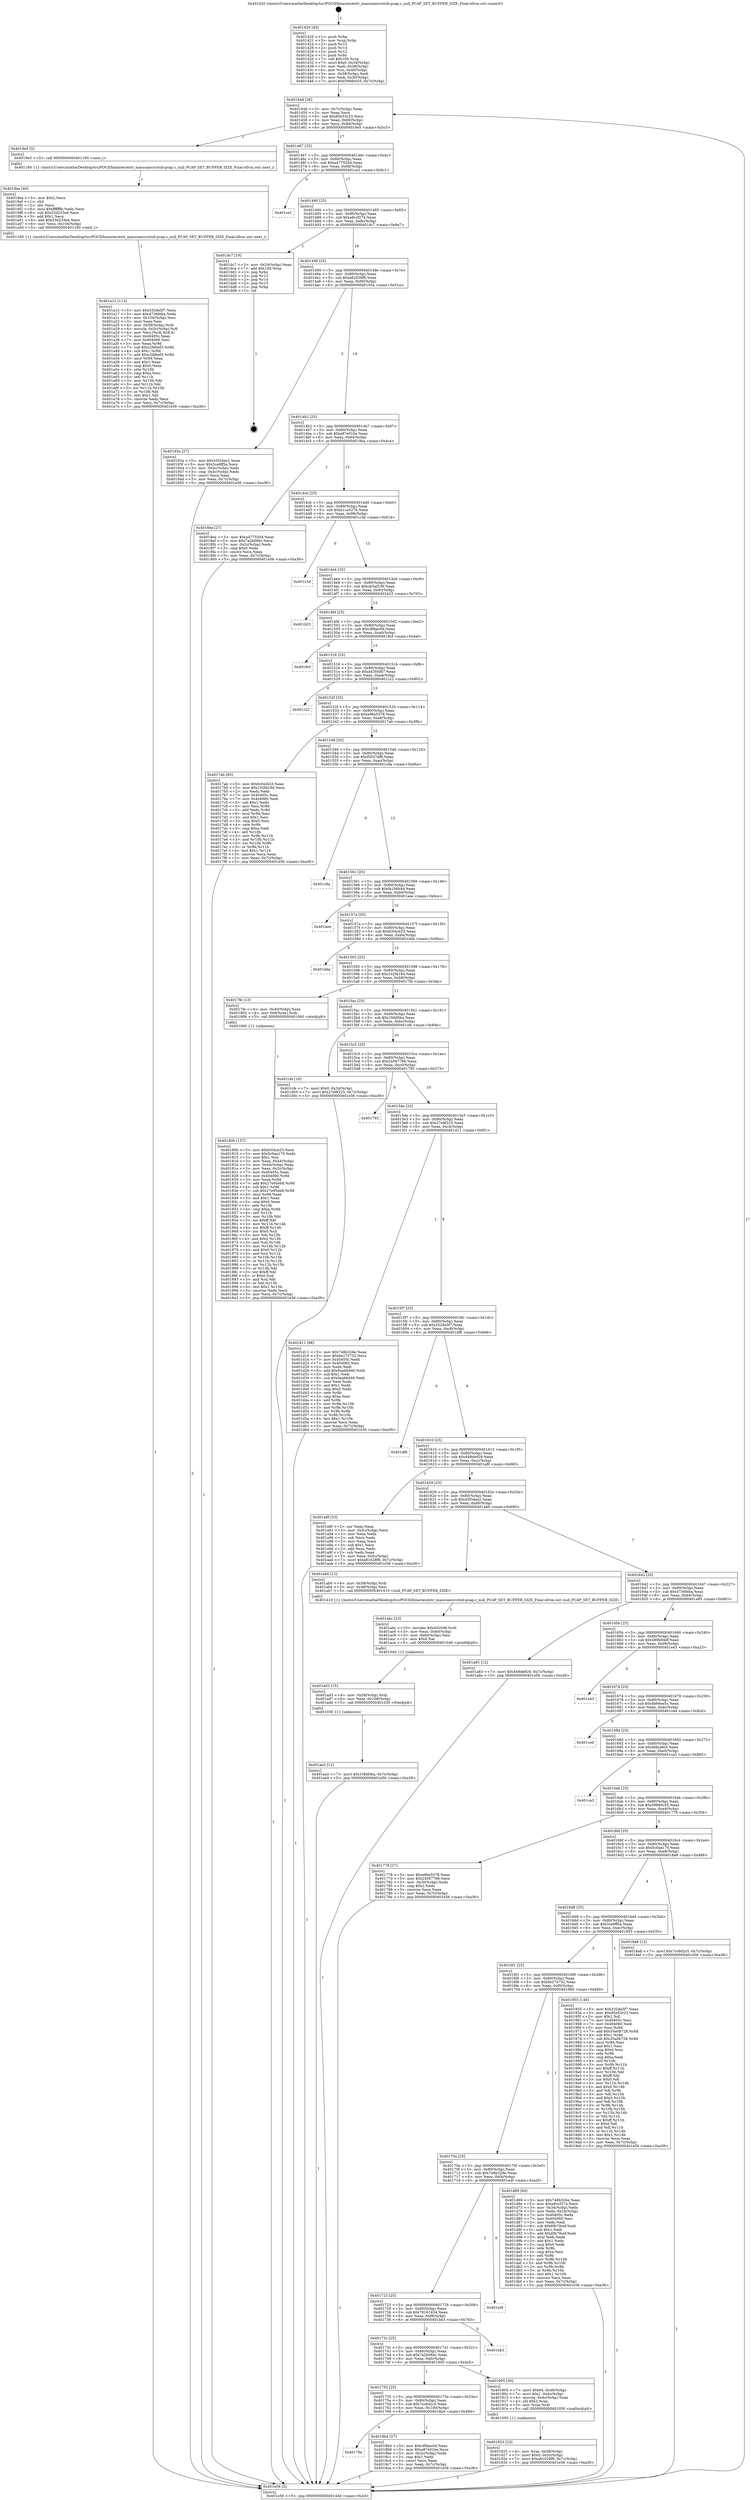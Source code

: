 digraph "0x401420" {
  label = "0x401420 (/mnt/c/Users/mathe/Desktop/tcc/POCII/binaries/extr_masscansrcstub-pcap.c_null_PCAP_SET_BUFFER_SIZE_Final-ollvm.out::main(0))"
  labelloc = "t"
  node[shape=record]

  Entry [label="",width=0.3,height=0.3,shape=circle,fillcolor=black,style=filled]
  "0x40144d" [label="{
     0x40144d [26]\l
     | [instrs]\l
     &nbsp;&nbsp;0x40144d \<+3\>: mov -0x7c(%rbp),%eax\l
     &nbsp;&nbsp;0x401450 \<+2\>: mov %eax,%ecx\l
     &nbsp;&nbsp;0x401452 \<+6\>: sub $0x85e53c23,%ecx\l
     &nbsp;&nbsp;0x401458 \<+3\>: mov %eax,-0x80(%rbp)\l
     &nbsp;&nbsp;0x40145b \<+6\>: mov %ecx,-0x84(%rbp)\l
     &nbsp;&nbsp;0x401461 \<+6\>: je 00000000004019e5 \<main+0x5c5\>\l
  }"]
  "0x4019e5" [label="{
     0x4019e5 [5]\l
     | [instrs]\l
     &nbsp;&nbsp;0x4019e5 \<+5\>: call 0000000000401160 \<next_i\>\l
     | [calls]\l
     &nbsp;&nbsp;0x401160 \{1\} (/mnt/c/Users/mathe/Desktop/tcc/POCII/binaries/extr_masscansrcstub-pcap.c_null_PCAP_SET_BUFFER_SIZE_Final-ollvm.out::next_i)\l
  }"]
  "0x401467" [label="{
     0x401467 [25]\l
     | [instrs]\l
     &nbsp;&nbsp;0x401467 \<+5\>: jmp 000000000040146c \<main+0x4c\>\l
     &nbsp;&nbsp;0x40146c \<+3\>: mov -0x80(%rbp),%eax\l
     &nbsp;&nbsp;0x40146f \<+5\>: sub $0xa47755d4,%eax\l
     &nbsp;&nbsp;0x401474 \<+6\>: mov %eax,-0x88(%rbp)\l
     &nbsp;&nbsp;0x40147a \<+6\>: je 0000000000401ce1 \<main+0x8c1\>\l
  }"]
  Exit [label="",width=0.3,height=0.3,shape=circle,fillcolor=black,style=filled,peripheries=2]
  "0x401ce1" [label="{
     0x401ce1\l
  }", style=dashed]
  "0x401480" [label="{
     0x401480 [25]\l
     | [instrs]\l
     &nbsp;&nbsp;0x401480 \<+5\>: jmp 0000000000401485 \<main+0x65\>\l
     &nbsp;&nbsp;0x401485 \<+3\>: mov -0x80(%rbp),%eax\l
     &nbsp;&nbsp;0x401488 \<+5\>: sub $0xa6ccf274,%eax\l
     &nbsp;&nbsp;0x40148d \<+6\>: mov %eax,-0x8c(%rbp)\l
     &nbsp;&nbsp;0x401493 \<+6\>: je 0000000000401dc7 \<main+0x9a7\>\l
  }"]
  "0x401ae2" [label="{
     0x401ae2 [12]\l
     | [instrs]\l
     &nbsp;&nbsp;0x401ae2 \<+7\>: movl $0x1f4fd0ba,-0x7c(%rbp)\l
     &nbsp;&nbsp;0x401ae9 \<+5\>: jmp 0000000000401e56 \<main+0xa36\>\l
  }"]
  "0x401dc7" [label="{
     0x401dc7 [19]\l
     | [instrs]\l
     &nbsp;&nbsp;0x401dc7 \<+3\>: mov -0x24(%rbp),%eax\l
     &nbsp;&nbsp;0x401dca \<+7\>: add $0x100,%rsp\l
     &nbsp;&nbsp;0x401dd1 \<+1\>: pop %rbx\l
     &nbsp;&nbsp;0x401dd2 \<+2\>: pop %r12\l
     &nbsp;&nbsp;0x401dd4 \<+2\>: pop %r14\l
     &nbsp;&nbsp;0x401dd6 \<+2\>: pop %r15\l
     &nbsp;&nbsp;0x401dd8 \<+1\>: pop %rbp\l
     &nbsp;&nbsp;0x401dd9 \<+1\>: ret\l
  }"]
  "0x401499" [label="{
     0x401499 [25]\l
     | [instrs]\l
     &nbsp;&nbsp;0x401499 \<+5\>: jmp 000000000040149e \<main+0x7e\>\l
     &nbsp;&nbsp;0x40149e \<+3\>: mov -0x80(%rbp),%eax\l
     &nbsp;&nbsp;0x4014a1 \<+5\>: sub $0xa81628f8,%eax\l
     &nbsp;&nbsp;0x4014a6 \<+6\>: mov %eax,-0x90(%rbp)\l
     &nbsp;&nbsp;0x4014ac \<+6\>: je 000000000040193a \<main+0x51a\>\l
  }"]
  "0x401ad3" [label="{
     0x401ad3 [15]\l
     | [instrs]\l
     &nbsp;&nbsp;0x401ad3 \<+4\>: mov -0x58(%rbp),%rdi\l
     &nbsp;&nbsp;0x401ad7 \<+6\>: mov %eax,-0x108(%rbp)\l
     &nbsp;&nbsp;0x401add \<+5\>: call 0000000000401030 \<free@plt\>\l
     | [calls]\l
     &nbsp;&nbsp;0x401030 \{1\} (unknown)\l
  }"]
  "0x40193a" [label="{
     0x40193a [27]\l
     | [instrs]\l
     &nbsp;&nbsp;0x40193a \<+5\>: mov $0x45f34ee2,%eax\l
     &nbsp;&nbsp;0x40193f \<+5\>: mov $0x5ca9ff5a,%ecx\l
     &nbsp;&nbsp;0x401944 \<+3\>: mov -0x5c(%rbp),%edx\l
     &nbsp;&nbsp;0x401947 \<+3\>: cmp -0x4c(%rbp),%edx\l
     &nbsp;&nbsp;0x40194a \<+3\>: cmovl %ecx,%eax\l
     &nbsp;&nbsp;0x40194d \<+3\>: mov %eax,-0x7c(%rbp)\l
     &nbsp;&nbsp;0x401950 \<+5\>: jmp 0000000000401e56 \<main+0xa36\>\l
  }"]
  "0x4014b2" [label="{
     0x4014b2 [25]\l
     | [instrs]\l
     &nbsp;&nbsp;0x4014b2 \<+5\>: jmp 00000000004014b7 \<main+0x97\>\l
     &nbsp;&nbsp;0x4014b7 \<+3\>: mov -0x80(%rbp),%eax\l
     &nbsp;&nbsp;0x4014ba \<+5\>: sub $0xa87e01be,%eax\l
     &nbsp;&nbsp;0x4014bf \<+6\>: mov %eax,-0x94(%rbp)\l
     &nbsp;&nbsp;0x4014c5 \<+6\>: je 00000000004018ea \<main+0x4ca\>\l
  }"]
  "0x401abc" [label="{
     0x401abc [23]\l
     | [instrs]\l
     &nbsp;&nbsp;0x401abc \<+10\>: movabs $0x4020d6,%rdi\l
     &nbsp;&nbsp;0x401ac6 \<+3\>: mov %eax,-0x60(%rbp)\l
     &nbsp;&nbsp;0x401ac9 \<+3\>: mov -0x60(%rbp),%esi\l
     &nbsp;&nbsp;0x401acc \<+2\>: mov $0x0,%al\l
     &nbsp;&nbsp;0x401ace \<+5\>: call 0000000000401040 \<printf@plt\>\l
     | [calls]\l
     &nbsp;&nbsp;0x401040 \{1\} (unknown)\l
  }"]
  "0x4018ea" [label="{
     0x4018ea [27]\l
     | [instrs]\l
     &nbsp;&nbsp;0x4018ea \<+5\>: mov $0xa47755d4,%eax\l
     &nbsp;&nbsp;0x4018ef \<+5\>: mov $0x7a2b094c,%ecx\l
     &nbsp;&nbsp;0x4018f4 \<+3\>: mov -0x2c(%rbp),%edx\l
     &nbsp;&nbsp;0x4018f7 \<+3\>: cmp $0x0,%edx\l
     &nbsp;&nbsp;0x4018fa \<+3\>: cmove %ecx,%eax\l
     &nbsp;&nbsp;0x4018fd \<+3\>: mov %eax,-0x7c(%rbp)\l
     &nbsp;&nbsp;0x401900 \<+5\>: jmp 0000000000401e56 \<main+0xa36\>\l
  }"]
  "0x4014cb" [label="{
     0x4014cb [25]\l
     | [instrs]\l
     &nbsp;&nbsp;0x4014cb \<+5\>: jmp 00000000004014d0 \<main+0xb0\>\l
     &nbsp;&nbsp;0x4014d0 \<+3\>: mov -0x80(%rbp),%eax\l
     &nbsp;&nbsp;0x4014d3 \<+5\>: sub $0xb1ca527b,%eax\l
     &nbsp;&nbsp;0x4014d8 \<+6\>: mov %eax,-0x98(%rbp)\l
     &nbsp;&nbsp;0x4014de \<+6\>: je 0000000000401c3d \<main+0x81d\>\l
  }"]
  "0x401a12" [label="{
     0x401a12 [113]\l
     | [instrs]\l
     &nbsp;&nbsp;0x401a12 \<+5\>: mov $0x332de5f7,%ecx\l
     &nbsp;&nbsp;0x401a17 \<+5\>: mov $0x4736feba,%edx\l
     &nbsp;&nbsp;0x401a1c \<+6\>: mov -0x104(%rbp),%esi\l
     &nbsp;&nbsp;0x401a22 \<+3\>: imul %eax,%esi\l
     &nbsp;&nbsp;0x401a25 \<+4\>: mov -0x58(%rbp),%rdi\l
     &nbsp;&nbsp;0x401a29 \<+4\>: movslq -0x5c(%rbp),%r8\l
     &nbsp;&nbsp;0x401a2d \<+4\>: mov %esi,(%rdi,%r8,4)\l
     &nbsp;&nbsp;0x401a31 \<+7\>: mov 0x40405c,%eax\l
     &nbsp;&nbsp;0x401a38 \<+7\>: mov 0x404060,%esi\l
     &nbsp;&nbsp;0x401a3f \<+3\>: mov %eax,%r9d\l
     &nbsp;&nbsp;0x401a42 \<+7\>: sub $0xc2fdbef3,%r9d\l
     &nbsp;&nbsp;0x401a49 \<+4\>: sub $0x1,%r9d\l
     &nbsp;&nbsp;0x401a4d \<+7\>: add $0xc2fdbef3,%r9d\l
     &nbsp;&nbsp;0x401a54 \<+4\>: imul %r9d,%eax\l
     &nbsp;&nbsp;0x401a58 \<+3\>: and $0x1,%eax\l
     &nbsp;&nbsp;0x401a5b \<+3\>: cmp $0x0,%eax\l
     &nbsp;&nbsp;0x401a5e \<+4\>: sete %r10b\l
     &nbsp;&nbsp;0x401a62 \<+3\>: cmp $0xa,%esi\l
     &nbsp;&nbsp;0x401a65 \<+4\>: setl %r11b\l
     &nbsp;&nbsp;0x401a69 \<+3\>: mov %r10b,%bl\l
     &nbsp;&nbsp;0x401a6c \<+3\>: and %r11b,%bl\l
     &nbsp;&nbsp;0x401a6f \<+3\>: xor %r11b,%r10b\l
     &nbsp;&nbsp;0x401a72 \<+3\>: or %r10b,%bl\l
     &nbsp;&nbsp;0x401a75 \<+3\>: test $0x1,%bl\l
     &nbsp;&nbsp;0x401a78 \<+3\>: cmovne %edx,%ecx\l
     &nbsp;&nbsp;0x401a7b \<+3\>: mov %ecx,-0x7c(%rbp)\l
     &nbsp;&nbsp;0x401a7e \<+5\>: jmp 0000000000401e56 \<main+0xa36\>\l
  }"]
  "0x401c3d" [label="{
     0x401c3d\l
  }", style=dashed]
  "0x4014e4" [label="{
     0x4014e4 [25]\l
     | [instrs]\l
     &nbsp;&nbsp;0x4014e4 \<+5\>: jmp 00000000004014e9 \<main+0xc9\>\l
     &nbsp;&nbsp;0x4014e9 \<+3\>: mov -0x80(%rbp),%eax\l
     &nbsp;&nbsp;0x4014ec \<+5\>: sub $0xcb3af236,%eax\l
     &nbsp;&nbsp;0x4014f1 \<+6\>: mov %eax,-0x9c(%rbp)\l
     &nbsp;&nbsp;0x4014f7 \<+6\>: je 0000000000401b23 \<main+0x703\>\l
  }"]
  "0x4019ea" [label="{
     0x4019ea [40]\l
     | [instrs]\l
     &nbsp;&nbsp;0x4019ea \<+5\>: mov $0x2,%ecx\l
     &nbsp;&nbsp;0x4019ef \<+1\>: cltd\l
     &nbsp;&nbsp;0x4019f0 \<+2\>: idiv %ecx\l
     &nbsp;&nbsp;0x4019f2 \<+6\>: imul $0xfffffffe,%edx,%ecx\l
     &nbsp;&nbsp;0x4019f8 \<+6\>: sub $0x33d233e4,%ecx\l
     &nbsp;&nbsp;0x4019fe \<+3\>: add $0x1,%ecx\l
     &nbsp;&nbsp;0x401a01 \<+6\>: add $0x33d233e4,%ecx\l
     &nbsp;&nbsp;0x401a07 \<+6\>: mov %ecx,-0x104(%rbp)\l
     &nbsp;&nbsp;0x401a0d \<+5\>: call 0000000000401160 \<next_i\>\l
     | [calls]\l
     &nbsp;&nbsp;0x401160 \{1\} (/mnt/c/Users/mathe/Desktop/tcc/POCII/binaries/extr_masscansrcstub-pcap.c_null_PCAP_SET_BUFFER_SIZE_Final-ollvm.out::next_i)\l
  }"]
  "0x401b23" [label="{
     0x401b23\l
  }", style=dashed]
  "0x4014fd" [label="{
     0x4014fd [25]\l
     | [instrs]\l
     &nbsp;&nbsp;0x4014fd \<+5\>: jmp 0000000000401502 \<main+0xe2\>\l
     &nbsp;&nbsp;0x401502 \<+3\>: mov -0x80(%rbp),%eax\l
     &nbsp;&nbsp;0x401505 \<+5\>: sub $0xcf0bac0d,%eax\l
     &nbsp;&nbsp;0x40150a \<+6\>: mov %eax,-0xa0(%rbp)\l
     &nbsp;&nbsp;0x401510 \<+6\>: je 00000000004018cf \<main+0x4af\>\l
  }"]
  "0x401923" [label="{
     0x401923 [23]\l
     | [instrs]\l
     &nbsp;&nbsp;0x401923 \<+4\>: mov %rax,-0x58(%rbp)\l
     &nbsp;&nbsp;0x401927 \<+7\>: movl $0x0,-0x5c(%rbp)\l
     &nbsp;&nbsp;0x40192e \<+7\>: movl $0xa81628f8,-0x7c(%rbp)\l
     &nbsp;&nbsp;0x401935 \<+5\>: jmp 0000000000401e56 \<main+0xa36\>\l
  }"]
  "0x4018cf" [label="{
     0x4018cf\l
  }", style=dashed]
  "0x401516" [label="{
     0x401516 [25]\l
     | [instrs]\l
     &nbsp;&nbsp;0x401516 \<+5\>: jmp 000000000040151b \<main+0xfb\>\l
     &nbsp;&nbsp;0x40151b \<+3\>: mov -0x80(%rbp),%eax\l
     &nbsp;&nbsp;0x40151e \<+5\>: sub $0xd43f40b7,%eax\l
     &nbsp;&nbsp;0x401523 \<+6\>: mov %eax,-0xa4(%rbp)\l
     &nbsp;&nbsp;0x401529 \<+6\>: je 0000000000401c22 \<main+0x802\>\l
  }"]
  "0x40176e" [label="{
     0x40176e\l
  }", style=dashed]
  "0x401c22" [label="{
     0x401c22\l
  }", style=dashed]
  "0x40152f" [label="{
     0x40152f [25]\l
     | [instrs]\l
     &nbsp;&nbsp;0x40152f \<+5\>: jmp 0000000000401534 \<main+0x114\>\l
     &nbsp;&nbsp;0x401534 \<+3\>: mov -0x80(%rbp),%eax\l
     &nbsp;&nbsp;0x401537 \<+5\>: sub $0xe96e5578,%eax\l
     &nbsp;&nbsp;0x40153c \<+6\>: mov %eax,-0xa8(%rbp)\l
     &nbsp;&nbsp;0x401542 \<+6\>: je 00000000004017ab \<main+0x38b\>\l
  }"]
  "0x4018b4" [label="{
     0x4018b4 [27]\l
     | [instrs]\l
     &nbsp;&nbsp;0x4018b4 \<+5\>: mov $0xcf0bac0d,%eax\l
     &nbsp;&nbsp;0x4018b9 \<+5\>: mov $0xa87e01be,%ecx\l
     &nbsp;&nbsp;0x4018be \<+3\>: mov -0x2c(%rbp),%edx\l
     &nbsp;&nbsp;0x4018c1 \<+3\>: cmp $0x1,%edx\l
     &nbsp;&nbsp;0x4018c4 \<+3\>: cmovl %ecx,%eax\l
     &nbsp;&nbsp;0x4018c7 \<+3\>: mov %eax,-0x7c(%rbp)\l
     &nbsp;&nbsp;0x4018ca \<+5\>: jmp 0000000000401e56 \<main+0xa36\>\l
  }"]
  "0x4017ab" [label="{
     0x4017ab [83]\l
     | [instrs]\l
     &nbsp;&nbsp;0x4017ab \<+5\>: mov $0xfc04cb23,%eax\l
     &nbsp;&nbsp;0x4017b0 \<+5\>: mov $0x102fd184,%ecx\l
     &nbsp;&nbsp;0x4017b5 \<+2\>: xor %edx,%edx\l
     &nbsp;&nbsp;0x4017b7 \<+7\>: mov 0x40405c,%esi\l
     &nbsp;&nbsp;0x4017be \<+7\>: mov 0x404060,%edi\l
     &nbsp;&nbsp;0x4017c5 \<+3\>: sub $0x1,%edx\l
     &nbsp;&nbsp;0x4017c8 \<+3\>: mov %esi,%r8d\l
     &nbsp;&nbsp;0x4017cb \<+3\>: add %edx,%r8d\l
     &nbsp;&nbsp;0x4017ce \<+4\>: imul %r8d,%esi\l
     &nbsp;&nbsp;0x4017d2 \<+3\>: and $0x1,%esi\l
     &nbsp;&nbsp;0x4017d5 \<+3\>: cmp $0x0,%esi\l
     &nbsp;&nbsp;0x4017d8 \<+4\>: sete %r9b\l
     &nbsp;&nbsp;0x4017dc \<+3\>: cmp $0xa,%edi\l
     &nbsp;&nbsp;0x4017df \<+4\>: setl %r10b\l
     &nbsp;&nbsp;0x4017e3 \<+3\>: mov %r9b,%r11b\l
     &nbsp;&nbsp;0x4017e6 \<+3\>: and %r10b,%r11b\l
     &nbsp;&nbsp;0x4017e9 \<+3\>: xor %r10b,%r9b\l
     &nbsp;&nbsp;0x4017ec \<+3\>: or %r9b,%r11b\l
     &nbsp;&nbsp;0x4017ef \<+4\>: test $0x1,%r11b\l
     &nbsp;&nbsp;0x4017f3 \<+3\>: cmovne %ecx,%eax\l
     &nbsp;&nbsp;0x4017f6 \<+3\>: mov %eax,-0x7c(%rbp)\l
     &nbsp;&nbsp;0x4017f9 \<+5\>: jmp 0000000000401e56 \<main+0xa36\>\l
  }"]
  "0x401548" [label="{
     0x401548 [25]\l
     | [instrs]\l
     &nbsp;&nbsp;0x401548 \<+5\>: jmp 000000000040154d \<main+0x12d\>\l
     &nbsp;&nbsp;0x40154d \<+3\>: mov -0x80(%rbp),%eax\l
     &nbsp;&nbsp;0x401550 \<+5\>: sub $0xf5037df8,%eax\l
     &nbsp;&nbsp;0x401555 \<+6\>: mov %eax,-0xac(%rbp)\l
     &nbsp;&nbsp;0x40155b \<+6\>: je 0000000000401c8a \<main+0x86a\>\l
  }"]
  "0x401755" [label="{
     0x401755 [25]\l
     | [instrs]\l
     &nbsp;&nbsp;0x401755 \<+5\>: jmp 000000000040175a \<main+0x33a\>\l
     &nbsp;&nbsp;0x40175a \<+3\>: mov -0x80(%rbp),%eax\l
     &nbsp;&nbsp;0x40175d \<+5\>: sub $0x7cc6d2c5,%eax\l
     &nbsp;&nbsp;0x401762 \<+6\>: mov %eax,-0x100(%rbp)\l
     &nbsp;&nbsp;0x401768 \<+6\>: je 00000000004018b4 \<main+0x494\>\l
  }"]
  "0x401c8a" [label="{
     0x401c8a\l
  }", style=dashed]
  "0x401561" [label="{
     0x401561 [25]\l
     | [instrs]\l
     &nbsp;&nbsp;0x401561 \<+5\>: jmp 0000000000401566 \<main+0x146\>\l
     &nbsp;&nbsp;0x401566 \<+3\>: mov -0x80(%rbp),%eax\l
     &nbsp;&nbsp;0x401569 \<+5\>: sub $0xfa106b44,%eax\l
     &nbsp;&nbsp;0x40156e \<+6\>: mov %eax,-0xb0(%rbp)\l
     &nbsp;&nbsp;0x401574 \<+6\>: je 0000000000401aee \<main+0x6ce\>\l
  }"]
  "0x401905" [label="{
     0x401905 [30]\l
     | [instrs]\l
     &nbsp;&nbsp;0x401905 \<+7\>: movl $0x64,-0x48(%rbp)\l
     &nbsp;&nbsp;0x40190c \<+7\>: movl $0x1,-0x4c(%rbp)\l
     &nbsp;&nbsp;0x401913 \<+4\>: movslq -0x4c(%rbp),%rax\l
     &nbsp;&nbsp;0x401917 \<+4\>: shl $0x2,%rax\l
     &nbsp;&nbsp;0x40191b \<+3\>: mov %rax,%rdi\l
     &nbsp;&nbsp;0x40191e \<+5\>: call 0000000000401050 \<malloc@plt\>\l
     | [calls]\l
     &nbsp;&nbsp;0x401050 \{1\} (unknown)\l
  }"]
  "0x401aee" [label="{
     0x401aee\l
  }", style=dashed]
  "0x40157a" [label="{
     0x40157a [25]\l
     | [instrs]\l
     &nbsp;&nbsp;0x40157a \<+5\>: jmp 000000000040157f \<main+0x15f\>\l
     &nbsp;&nbsp;0x40157f \<+3\>: mov -0x80(%rbp),%eax\l
     &nbsp;&nbsp;0x401582 \<+5\>: sub $0xfc04cb23,%eax\l
     &nbsp;&nbsp;0x401587 \<+6\>: mov %eax,-0xb4(%rbp)\l
     &nbsp;&nbsp;0x40158d \<+6\>: je 0000000000401dda \<main+0x9ba\>\l
  }"]
  "0x40173c" [label="{
     0x40173c [25]\l
     | [instrs]\l
     &nbsp;&nbsp;0x40173c \<+5\>: jmp 0000000000401741 \<main+0x321\>\l
     &nbsp;&nbsp;0x401741 \<+3\>: mov -0x80(%rbp),%eax\l
     &nbsp;&nbsp;0x401744 \<+5\>: sub $0x7a2b094c,%eax\l
     &nbsp;&nbsp;0x401749 \<+6\>: mov %eax,-0xfc(%rbp)\l
     &nbsp;&nbsp;0x40174f \<+6\>: je 0000000000401905 \<main+0x4e5\>\l
  }"]
  "0x401dda" [label="{
     0x401dda\l
  }", style=dashed]
  "0x401593" [label="{
     0x401593 [25]\l
     | [instrs]\l
     &nbsp;&nbsp;0x401593 \<+5\>: jmp 0000000000401598 \<main+0x178\>\l
     &nbsp;&nbsp;0x401598 \<+3\>: mov -0x80(%rbp),%eax\l
     &nbsp;&nbsp;0x40159b \<+5\>: sub $0x102fd184,%eax\l
     &nbsp;&nbsp;0x4015a0 \<+6\>: mov %eax,-0xb8(%rbp)\l
     &nbsp;&nbsp;0x4015a6 \<+6\>: je 00000000004017fe \<main+0x3de\>\l
  }"]
  "0x401bb3" [label="{
     0x401bb3\l
  }", style=dashed]
  "0x4017fe" [label="{
     0x4017fe [13]\l
     | [instrs]\l
     &nbsp;&nbsp;0x4017fe \<+4\>: mov -0x40(%rbp),%rax\l
     &nbsp;&nbsp;0x401802 \<+4\>: mov 0x8(%rax),%rdi\l
     &nbsp;&nbsp;0x401806 \<+5\>: call 0000000000401060 \<atoi@plt\>\l
     | [calls]\l
     &nbsp;&nbsp;0x401060 \{1\} (unknown)\l
  }"]
  "0x4015ac" [label="{
     0x4015ac [25]\l
     | [instrs]\l
     &nbsp;&nbsp;0x4015ac \<+5\>: jmp 00000000004015b1 \<main+0x191\>\l
     &nbsp;&nbsp;0x4015b1 \<+3\>: mov -0x80(%rbp),%eax\l
     &nbsp;&nbsp;0x4015b4 \<+5\>: sub $0x1f4fd0ba,%eax\l
     &nbsp;&nbsp;0x4015b9 \<+6\>: mov %eax,-0xbc(%rbp)\l
     &nbsp;&nbsp;0x4015bf \<+6\>: je 0000000000401cfe \<main+0x8de\>\l
  }"]
  "0x401723" [label="{
     0x401723 [25]\l
     | [instrs]\l
     &nbsp;&nbsp;0x401723 \<+5\>: jmp 0000000000401728 \<main+0x308\>\l
     &nbsp;&nbsp;0x401728 \<+3\>: mov -0x80(%rbp),%eax\l
     &nbsp;&nbsp;0x40172b \<+5\>: sub $0x78161434,%eax\l
     &nbsp;&nbsp;0x401730 \<+6\>: mov %eax,-0xf8(%rbp)\l
     &nbsp;&nbsp;0x401736 \<+6\>: je 0000000000401bb3 \<main+0x793\>\l
  }"]
  "0x401cfe" [label="{
     0x401cfe [19]\l
     | [instrs]\l
     &nbsp;&nbsp;0x401cfe \<+7\>: movl $0x0,-0x34(%rbp)\l
     &nbsp;&nbsp;0x401d05 \<+7\>: movl $0x27e8f225,-0x7c(%rbp)\l
     &nbsp;&nbsp;0x401d0c \<+5\>: jmp 0000000000401e56 \<main+0xa36\>\l
  }"]
  "0x4015c5" [label="{
     0x4015c5 [25]\l
     | [instrs]\l
     &nbsp;&nbsp;0x4015c5 \<+5\>: jmp 00000000004015ca \<main+0x1aa\>\l
     &nbsp;&nbsp;0x4015ca \<+3\>: mov -0x80(%rbp),%eax\l
     &nbsp;&nbsp;0x4015cd \<+5\>: sub $0x24567766,%eax\l
     &nbsp;&nbsp;0x4015d2 \<+6\>: mov %eax,-0xc0(%rbp)\l
     &nbsp;&nbsp;0x4015d8 \<+6\>: je 0000000000401793 \<main+0x373\>\l
  }"]
  "0x401e4f" [label="{
     0x401e4f\l
  }", style=dashed]
  "0x401793" [label="{
     0x401793\l
  }", style=dashed]
  "0x4015de" [label="{
     0x4015de [25]\l
     | [instrs]\l
     &nbsp;&nbsp;0x4015de \<+5\>: jmp 00000000004015e3 \<main+0x1c3\>\l
     &nbsp;&nbsp;0x4015e3 \<+3\>: mov -0x80(%rbp),%eax\l
     &nbsp;&nbsp;0x4015e6 \<+5\>: sub $0x27e8f225,%eax\l
     &nbsp;&nbsp;0x4015eb \<+6\>: mov %eax,-0xc4(%rbp)\l
     &nbsp;&nbsp;0x4015f1 \<+6\>: je 0000000000401d11 \<main+0x8f1\>\l
  }"]
  "0x40170a" [label="{
     0x40170a [25]\l
     | [instrs]\l
     &nbsp;&nbsp;0x40170a \<+5\>: jmp 000000000040170f \<main+0x2ef\>\l
     &nbsp;&nbsp;0x40170f \<+3\>: mov -0x80(%rbp),%eax\l
     &nbsp;&nbsp;0x401712 \<+5\>: sub $0x748b326e,%eax\l
     &nbsp;&nbsp;0x401717 \<+6\>: mov %eax,-0xf4(%rbp)\l
     &nbsp;&nbsp;0x40171d \<+6\>: je 0000000000401e4f \<main+0xa2f\>\l
  }"]
  "0x401d11" [label="{
     0x401d11 [88]\l
     | [instrs]\l
     &nbsp;&nbsp;0x401d11 \<+5\>: mov $0x748b326e,%eax\l
     &nbsp;&nbsp;0x401d16 \<+5\>: mov $0x6e275732,%ecx\l
     &nbsp;&nbsp;0x401d1b \<+7\>: mov 0x40405c,%edx\l
     &nbsp;&nbsp;0x401d22 \<+7\>: mov 0x404060,%esi\l
     &nbsp;&nbsp;0x401d29 \<+2\>: mov %edx,%edi\l
     &nbsp;&nbsp;0x401d2b \<+6\>: add $0x9aab6d40,%edi\l
     &nbsp;&nbsp;0x401d31 \<+3\>: sub $0x1,%edi\l
     &nbsp;&nbsp;0x401d34 \<+6\>: sub $0x9aab6d40,%edi\l
     &nbsp;&nbsp;0x401d3a \<+3\>: imul %edi,%edx\l
     &nbsp;&nbsp;0x401d3d \<+3\>: and $0x1,%edx\l
     &nbsp;&nbsp;0x401d40 \<+3\>: cmp $0x0,%edx\l
     &nbsp;&nbsp;0x401d43 \<+4\>: sete %r8b\l
     &nbsp;&nbsp;0x401d47 \<+3\>: cmp $0xa,%esi\l
     &nbsp;&nbsp;0x401d4a \<+4\>: setl %r9b\l
     &nbsp;&nbsp;0x401d4e \<+3\>: mov %r8b,%r10b\l
     &nbsp;&nbsp;0x401d51 \<+3\>: and %r9b,%r10b\l
     &nbsp;&nbsp;0x401d54 \<+3\>: xor %r9b,%r8b\l
     &nbsp;&nbsp;0x401d57 \<+3\>: or %r8b,%r10b\l
     &nbsp;&nbsp;0x401d5a \<+4\>: test $0x1,%r10b\l
     &nbsp;&nbsp;0x401d5e \<+3\>: cmovne %ecx,%eax\l
     &nbsp;&nbsp;0x401d61 \<+3\>: mov %eax,-0x7c(%rbp)\l
     &nbsp;&nbsp;0x401d64 \<+5\>: jmp 0000000000401e56 \<main+0xa36\>\l
  }"]
  "0x4015f7" [label="{
     0x4015f7 [25]\l
     | [instrs]\l
     &nbsp;&nbsp;0x4015f7 \<+5\>: jmp 00000000004015fc \<main+0x1dc\>\l
     &nbsp;&nbsp;0x4015fc \<+3\>: mov -0x80(%rbp),%eax\l
     &nbsp;&nbsp;0x4015ff \<+5\>: sub $0x332de5f7,%eax\l
     &nbsp;&nbsp;0x401604 \<+6\>: mov %eax,-0xc8(%rbp)\l
     &nbsp;&nbsp;0x40160a \<+6\>: je 0000000000401df6 \<main+0x9d6\>\l
  }"]
  "0x401d69" [label="{
     0x401d69 [94]\l
     | [instrs]\l
     &nbsp;&nbsp;0x401d69 \<+5\>: mov $0x748b326e,%eax\l
     &nbsp;&nbsp;0x401d6e \<+5\>: mov $0xa6ccf274,%ecx\l
     &nbsp;&nbsp;0x401d73 \<+3\>: mov -0x34(%rbp),%edx\l
     &nbsp;&nbsp;0x401d76 \<+3\>: mov %edx,-0x24(%rbp)\l
     &nbsp;&nbsp;0x401d79 \<+7\>: mov 0x40405c,%edx\l
     &nbsp;&nbsp;0x401d80 \<+7\>: mov 0x404060,%esi\l
     &nbsp;&nbsp;0x401d87 \<+2\>: mov %edx,%edi\l
     &nbsp;&nbsp;0x401d89 \<+6\>: sub $0x6fb79cef,%edi\l
     &nbsp;&nbsp;0x401d8f \<+3\>: sub $0x1,%edi\l
     &nbsp;&nbsp;0x401d92 \<+6\>: add $0x6fb79cef,%edi\l
     &nbsp;&nbsp;0x401d98 \<+3\>: imul %edi,%edx\l
     &nbsp;&nbsp;0x401d9b \<+3\>: and $0x1,%edx\l
     &nbsp;&nbsp;0x401d9e \<+3\>: cmp $0x0,%edx\l
     &nbsp;&nbsp;0x401da1 \<+4\>: sete %r8b\l
     &nbsp;&nbsp;0x401da5 \<+3\>: cmp $0xa,%esi\l
     &nbsp;&nbsp;0x401da8 \<+4\>: setl %r9b\l
     &nbsp;&nbsp;0x401dac \<+3\>: mov %r8b,%r10b\l
     &nbsp;&nbsp;0x401daf \<+3\>: and %r9b,%r10b\l
     &nbsp;&nbsp;0x401db2 \<+3\>: xor %r9b,%r8b\l
     &nbsp;&nbsp;0x401db5 \<+3\>: or %r8b,%r10b\l
     &nbsp;&nbsp;0x401db8 \<+4\>: test $0x1,%r10b\l
     &nbsp;&nbsp;0x401dbc \<+3\>: cmovne %ecx,%eax\l
     &nbsp;&nbsp;0x401dbf \<+3\>: mov %eax,-0x7c(%rbp)\l
     &nbsp;&nbsp;0x401dc2 \<+5\>: jmp 0000000000401e56 \<main+0xa36\>\l
  }"]
  "0x401df6" [label="{
     0x401df6\l
  }", style=dashed]
  "0x401610" [label="{
     0x401610 [25]\l
     | [instrs]\l
     &nbsp;&nbsp;0x401610 \<+5\>: jmp 0000000000401615 \<main+0x1f5\>\l
     &nbsp;&nbsp;0x401615 \<+3\>: mov -0x80(%rbp),%eax\l
     &nbsp;&nbsp;0x401618 \<+5\>: sub $0x449de929,%eax\l
     &nbsp;&nbsp;0x40161d \<+6\>: mov %eax,-0xcc(%rbp)\l
     &nbsp;&nbsp;0x401623 \<+6\>: je 0000000000401a8f \<main+0x66f\>\l
  }"]
  "0x4016f1" [label="{
     0x4016f1 [25]\l
     | [instrs]\l
     &nbsp;&nbsp;0x4016f1 \<+5\>: jmp 00000000004016f6 \<main+0x2d6\>\l
     &nbsp;&nbsp;0x4016f6 \<+3\>: mov -0x80(%rbp),%eax\l
     &nbsp;&nbsp;0x4016f9 \<+5\>: sub $0x6e275732,%eax\l
     &nbsp;&nbsp;0x4016fe \<+6\>: mov %eax,-0xf0(%rbp)\l
     &nbsp;&nbsp;0x401704 \<+6\>: je 0000000000401d69 \<main+0x949\>\l
  }"]
  "0x401a8f" [label="{
     0x401a8f [33]\l
     | [instrs]\l
     &nbsp;&nbsp;0x401a8f \<+2\>: xor %eax,%eax\l
     &nbsp;&nbsp;0x401a91 \<+3\>: mov -0x5c(%rbp),%ecx\l
     &nbsp;&nbsp;0x401a94 \<+2\>: mov %eax,%edx\l
     &nbsp;&nbsp;0x401a96 \<+2\>: sub %ecx,%edx\l
     &nbsp;&nbsp;0x401a98 \<+2\>: mov %eax,%ecx\l
     &nbsp;&nbsp;0x401a9a \<+3\>: sub $0x1,%ecx\l
     &nbsp;&nbsp;0x401a9d \<+2\>: add %ecx,%edx\l
     &nbsp;&nbsp;0x401a9f \<+2\>: sub %edx,%eax\l
     &nbsp;&nbsp;0x401aa1 \<+3\>: mov %eax,-0x5c(%rbp)\l
     &nbsp;&nbsp;0x401aa4 \<+7\>: movl $0xa81628f8,-0x7c(%rbp)\l
     &nbsp;&nbsp;0x401aab \<+5\>: jmp 0000000000401e56 \<main+0xa36\>\l
  }"]
  "0x401629" [label="{
     0x401629 [25]\l
     | [instrs]\l
     &nbsp;&nbsp;0x401629 \<+5\>: jmp 000000000040162e \<main+0x20e\>\l
     &nbsp;&nbsp;0x40162e \<+3\>: mov -0x80(%rbp),%eax\l
     &nbsp;&nbsp;0x401631 \<+5\>: sub $0x45f34ee2,%eax\l
     &nbsp;&nbsp;0x401636 \<+6\>: mov %eax,-0xd0(%rbp)\l
     &nbsp;&nbsp;0x40163c \<+6\>: je 0000000000401ab0 \<main+0x690\>\l
  }"]
  "0x401955" [label="{
     0x401955 [144]\l
     | [instrs]\l
     &nbsp;&nbsp;0x401955 \<+5\>: mov $0x332de5f7,%eax\l
     &nbsp;&nbsp;0x40195a \<+5\>: mov $0x85e53c23,%ecx\l
     &nbsp;&nbsp;0x40195f \<+2\>: mov $0x1,%dl\l
     &nbsp;&nbsp;0x401961 \<+7\>: mov 0x40405c,%esi\l
     &nbsp;&nbsp;0x401968 \<+7\>: mov 0x404060,%edi\l
     &nbsp;&nbsp;0x40196f \<+3\>: mov %esi,%r8d\l
     &nbsp;&nbsp;0x401972 \<+7\>: add $0x35a0b728,%r8d\l
     &nbsp;&nbsp;0x401979 \<+4\>: sub $0x1,%r8d\l
     &nbsp;&nbsp;0x40197d \<+7\>: sub $0x35a0b728,%r8d\l
     &nbsp;&nbsp;0x401984 \<+4\>: imul %r8d,%esi\l
     &nbsp;&nbsp;0x401988 \<+3\>: and $0x1,%esi\l
     &nbsp;&nbsp;0x40198b \<+3\>: cmp $0x0,%esi\l
     &nbsp;&nbsp;0x40198e \<+4\>: sete %r9b\l
     &nbsp;&nbsp;0x401992 \<+3\>: cmp $0xa,%edi\l
     &nbsp;&nbsp;0x401995 \<+4\>: setl %r10b\l
     &nbsp;&nbsp;0x401999 \<+3\>: mov %r9b,%r11b\l
     &nbsp;&nbsp;0x40199c \<+4\>: xor $0xff,%r11b\l
     &nbsp;&nbsp;0x4019a0 \<+3\>: mov %r10b,%bl\l
     &nbsp;&nbsp;0x4019a3 \<+3\>: xor $0xff,%bl\l
     &nbsp;&nbsp;0x4019a6 \<+3\>: xor $0x0,%dl\l
     &nbsp;&nbsp;0x4019a9 \<+3\>: mov %r11b,%r14b\l
     &nbsp;&nbsp;0x4019ac \<+4\>: and $0x0,%r14b\l
     &nbsp;&nbsp;0x4019b0 \<+3\>: and %dl,%r9b\l
     &nbsp;&nbsp;0x4019b3 \<+3\>: mov %bl,%r15b\l
     &nbsp;&nbsp;0x4019b6 \<+4\>: and $0x0,%r15b\l
     &nbsp;&nbsp;0x4019ba \<+3\>: and %dl,%r10b\l
     &nbsp;&nbsp;0x4019bd \<+3\>: or %r9b,%r14b\l
     &nbsp;&nbsp;0x4019c0 \<+3\>: or %r10b,%r15b\l
     &nbsp;&nbsp;0x4019c3 \<+3\>: xor %r15b,%r14b\l
     &nbsp;&nbsp;0x4019c6 \<+3\>: or %bl,%r11b\l
     &nbsp;&nbsp;0x4019c9 \<+4\>: xor $0xff,%r11b\l
     &nbsp;&nbsp;0x4019cd \<+3\>: or $0x0,%dl\l
     &nbsp;&nbsp;0x4019d0 \<+3\>: and %dl,%r11b\l
     &nbsp;&nbsp;0x4019d3 \<+3\>: or %r11b,%r14b\l
     &nbsp;&nbsp;0x4019d6 \<+4\>: test $0x1,%r14b\l
     &nbsp;&nbsp;0x4019da \<+3\>: cmovne %ecx,%eax\l
     &nbsp;&nbsp;0x4019dd \<+3\>: mov %eax,-0x7c(%rbp)\l
     &nbsp;&nbsp;0x4019e0 \<+5\>: jmp 0000000000401e56 \<main+0xa36\>\l
  }"]
  "0x401ab0" [label="{
     0x401ab0 [12]\l
     | [instrs]\l
     &nbsp;&nbsp;0x401ab0 \<+4\>: mov -0x58(%rbp),%rdi\l
     &nbsp;&nbsp;0x401ab4 \<+3\>: mov -0x48(%rbp),%esi\l
     &nbsp;&nbsp;0x401ab7 \<+5\>: call 0000000000401410 \<null_PCAP_SET_BUFFER_SIZE\>\l
     | [calls]\l
     &nbsp;&nbsp;0x401410 \{1\} (/mnt/c/Users/mathe/Desktop/tcc/POCII/binaries/extr_masscansrcstub-pcap.c_null_PCAP_SET_BUFFER_SIZE_Final-ollvm.out::null_PCAP_SET_BUFFER_SIZE)\l
  }"]
  "0x401642" [label="{
     0x401642 [25]\l
     | [instrs]\l
     &nbsp;&nbsp;0x401642 \<+5\>: jmp 0000000000401647 \<main+0x227\>\l
     &nbsp;&nbsp;0x401647 \<+3\>: mov -0x80(%rbp),%eax\l
     &nbsp;&nbsp;0x40164a \<+5\>: sub $0x4736feba,%eax\l
     &nbsp;&nbsp;0x40164f \<+6\>: mov %eax,-0xd4(%rbp)\l
     &nbsp;&nbsp;0x401655 \<+6\>: je 0000000000401a83 \<main+0x663\>\l
  }"]
  "0x4016d8" [label="{
     0x4016d8 [25]\l
     | [instrs]\l
     &nbsp;&nbsp;0x4016d8 \<+5\>: jmp 00000000004016dd \<main+0x2bd\>\l
     &nbsp;&nbsp;0x4016dd \<+3\>: mov -0x80(%rbp),%eax\l
     &nbsp;&nbsp;0x4016e0 \<+5\>: sub $0x5ca9ff5a,%eax\l
     &nbsp;&nbsp;0x4016e5 \<+6\>: mov %eax,-0xec(%rbp)\l
     &nbsp;&nbsp;0x4016eb \<+6\>: je 0000000000401955 \<main+0x535\>\l
  }"]
  "0x401a83" [label="{
     0x401a83 [12]\l
     | [instrs]\l
     &nbsp;&nbsp;0x401a83 \<+7\>: movl $0x449de929,-0x7c(%rbp)\l
     &nbsp;&nbsp;0x401a8a \<+5\>: jmp 0000000000401e56 \<main+0xa36\>\l
  }"]
  "0x40165b" [label="{
     0x40165b [25]\l
     | [instrs]\l
     &nbsp;&nbsp;0x40165b \<+5\>: jmp 0000000000401660 \<main+0x240\>\l
     &nbsp;&nbsp;0x401660 \<+3\>: mov -0x80(%rbp),%eax\l
     &nbsp;&nbsp;0x401663 \<+5\>: sub $0x499b94df,%eax\l
     &nbsp;&nbsp;0x401668 \<+6\>: mov %eax,-0xd8(%rbp)\l
     &nbsp;&nbsp;0x40166e \<+6\>: je 0000000000401e43 \<main+0xa23\>\l
  }"]
  "0x4018a8" [label="{
     0x4018a8 [12]\l
     | [instrs]\l
     &nbsp;&nbsp;0x4018a8 \<+7\>: movl $0x7cc6d2c5,-0x7c(%rbp)\l
     &nbsp;&nbsp;0x4018af \<+5\>: jmp 0000000000401e56 \<main+0xa36\>\l
  }"]
  "0x401e43" [label="{
     0x401e43\l
  }", style=dashed]
  "0x401674" [label="{
     0x401674 [25]\l
     | [instrs]\l
     &nbsp;&nbsp;0x401674 \<+5\>: jmp 0000000000401679 \<main+0x259\>\l
     &nbsp;&nbsp;0x401679 \<+3\>: mov -0x80(%rbp),%eax\l
     &nbsp;&nbsp;0x40167c \<+5\>: sub $0x4b66ee5c,%eax\l
     &nbsp;&nbsp;0x401681 \<+6\>: mov %eax,-0xdc(%rbp)\l
     &nbsp;&nbsp;0x401687 \<+6\>: je 0000000000401ced \<main+0x8cd\>\l
  }"]
  "0x40180b" [label="{
     0x40180b [157]\l
     | [instrs]\l
     &nbsp;&nbsp;0x40180b \<+5\>: mov $0xfc04cb23,%ecx\l
     &nbsp;&nbsp;0x401810 \<+5\>: mov $0x5c0ae170,%edx\l
     &nbsp;&nbsp;0x401815 \<+3\>: mov $0x1,%sil\l
     &nbsp;&nbsp;0x401818 \<+3\>: mov %eax,-0x44(%rbp)\l
     &nbsp;&nbsp;0x40181b \<+3\>: mov -0x44(%rbp),%eax\l
     &nbsp;&nbsp;0x40181e \<+3\>: mov %eax,-0x2c(%rbp)\l
     &nbsp;&nbsp;0x401821 \<+7\>: mov 0x40405c,%eax\l
     &nbsp;&nbsp;0x401828 \<+8\>: mov 0x404060,%r8d\l
     &nbsp;&nbsp;0x401830 \<+3\>: mov %eax,%r9d\l
     &nbsp;&nbsp;0x401833 \<+7\>: add $0x27e95eb8,%r9d\l
     &nbsp;&nbsp;0x40183a \<+4\>: sub $0x1,%r9d\l
     &nbsp;&nbsp;0x40183e \<+7\>: sub $0x27e95eb8,%r9d\l
     &nbsp;&nbsp;0x401845 \<+4\>: imul %r9d,%eax\l
     &nbsp;&nbsp;0x401849 \<+3\>: and $0x1,%eax\l
     &nbsp;&nbsp;0x40184c \<+3\>: cmp $0x0,%eax\l
     &nbsp;&nbsp;0x40184f \<+4\>: sete %r10b\l
     &nbsp;&nbsp;0x401853 \<+4\>: cmp $0xa,%r8d\l
     &nbsp;&nbsp;0x401857 \<+4\>: setl %r11b\l
     &nbsp;&nbsp;0x40185b \<+3\>: mov %r10b,%bl\l
     &nbsp;&nbsp;0x40185e \<+3\>: xor $0xff,%bl\l
     &nbsp;&nbsp;0x401861 \<+3\>: mov %r11b,%r14b\l
     &nbsp;&nbsp;0x401864 \<+4\>: xor $0xff,%r14b\l
     &nbsp;&nbsp;0x401868 \<+4\>: xor $0x0,%sil\l
     &nbsp;&nbsp;0x40186c \<+3\>: mov %bl,%r15b\l
     &nbsp;&nbsp;0x40186f \<+4\>: and $0x0,%r15b\l
     &nbsp;&nbsp;0x401873 \<+3\>: and %sil,%r10b\l
     &nbsp;&nbsp;0x401876 \<+3\>: mov %r14b,%r12b\l
     &nbsp;&nbsp;0x401879 \<+4\>: and $0x0,%r12b\l
     &nbsp;&nbsp;0x40187d \<+3\>: and %sil,%r11b\l
     &nbsp;&nbsp;0x401880 \<+3\>: or %r10b,%r15b\l
     &nbsp;&nbsp;0x401883 \<+3\>: or %r11b,%r12b\l
     &nbsp;&nbsp;0x401886 \<+3\>: xor %r12b,%r15b\l
     &nbsp;&nbsp;0x401889 \<+3\>: or %r14b,%bl\l
     &nbsp;&nbsp;0x40188c \<+3\>: xor $0xff,%bl\l
     &nbsp;&nbsp;0x40188f \<+4\>: or $0x0,%sil\l
     &nbsp;&nbsp;0x401893 \<+3\>: and %sil,%bl\l
     &nbsp;&nbsp;0x401896 \<+3\>: or %bl,%r15b\l
     &nbsp;&nbsp;0x401899 \<+4\>: test $0x1,%r15b\l
     &nbsp;&nbsp;0x40189d \<+3\>: cmovne %edx,%ecx\l
     &nbsp;&nbsp;0x4018a0 \<+3\>: mov %ecx,-0x7c(%rbp)\l
     &nbsp;&nbsp;0x4018a3 \<+5\>: jmp 0000000000401e56 \<main+0xa36\>\l
  }"]
  "0x401ced" [label="{
     0x401ced\l
  }", style=dashed]
  "0x40168d" [label="{
     0x40168d [25]\l
     | [instrs]\l
     &nbsp;&nbsp;0x40168d \<+5\>: jmp 0000000000401692 \<main+0x272\>\l
     &nbsp;&nbsp;0x401692 \<+3\>: mov -0x80(%rbp),%eax\l
     &nbsp;&nbsp;0x401695 \<+5\>: sub $0x4fdca8c0,%eax\l
     &nbsp;&nbsp;0x40169a \<+6\>: mov %eax,-0xe0(%rbp)\l
     &nbsp;&nbsp;0x4016a0 \<+6\>: je 0000000000401ca3 \<main+0x883\>\l
  }"]
  "0x401420" [label="{
     0x401420 [45]\l
     | [instrs]\l
     &nbsp;&nbsp;0x401420 \<+1\>: push %rbp\l
     &nbsp;&nbsp;0x401421 \<+3\>: mov %rsp,%rbp\l
     &nbsp;&nbsp;0x401424 \<+2\>: push %r15\l
     &nbsp;&nbsp;0x401426 \<+2\>: push %r14\l
     &nbsp;&nbsp;0x401428 \<+2\>: push %r12\l
     &nbsp;&nbsp;0x40142a \<+1\>: push %rbx\l
     &nbsp;&nbsp;0x40142b \<+7\>: sub $0x100,%rsp\l
     &nbsp;&nbsp;0x401432 \<+7\>: movl $0x0,-0x34(%rbp)\l
     &nbsp;&nbsp;0x401439 \<+3\>: mov %edi,-0x38(%rbp)\l
     &nbsp;&nbsp;0x40143c \<+4\>: mov %rsi,-0x40(%rbp)\l
     &nbsp;&nbsp;0x401440 \<+3\>: mov -0x38(%rbp),%edi\l
     &nbsp;&nbsp;0x401443 \<+3\>: mov %edi,-0x30(%rbp)\l
     &nbsp;&nbsp;0x401446 \<+7\>: movl $0x599d0c55,-0x7c(%rbp)\l
  }"]
  "0x401ca3" [label="{
     0x401ca3\l
  }", style=dashed]
  "0x4016a6" [label="{
     0x4016a6 [25]\l
     | [instrs]\l
     &nbsp;&nbsp;0x4016a6 \<+5\>: jmp 00000000004016ab \<main+0x28b\>\l
     &nbsp;&nbsp;0x4016ab \<+3\>: mov -0x80(%rbp),%eax\l
     &nbsp;&nbsp;0x4016ae \<+5\>: sub $0x599d0c55,%eax\l
     &nbsp;&nbsp;0x4016b3 \<+6\>: mov %eax,-0xe4(%rbp)\l
     &nbsp;&nbsp;0x4016b9 \<+6\>: je 0000000000401778 \<main+0x358\>\l
  }"]
  "0x401e56" [label="{
     0x401e56 [5]\l
     | [instrs]\l
     &nbsp;&nbsp;0x401e56 \<+5\>: jmp 000000000040144d \<main+0x2d\>\l
  }"]
  "0x401778" [label="{
     0x401778 [27]\l
     | [instrs]\l
     &nbsp;&nbsp;0x401778 \<+5\>: mov $0xe96e5578,%eax\l
     &nbsp;&nbsp;0x40177d \<+5\>: mov $0x24567766,%ecx\l
     &nbsp;&nbsp;0x401782 \<+3\>: mov -0x30(%rbp),%edx\l
     &nbsp;&nbsp;0x401785 \<+3\>: cmp $0x2,%edx\l
     &nbsp;&nbsp;0x401788 \<+3\>: cmovne %ecx,%eax\l
     &nbsp;&nbsp;0x40178b \<+3\>: mov %eax,-0x7c(%rbp)\l
     &nbsp;&nbsp;0x40178e \<+5\>: jmp 0000000000401e56 \<main+0xa36\>\l
  }"]
  "0x4016bf" [label="{
     0x4016bf [25]\l
     | [instrs]\l
     &nbsp;&nbsp;0x4016bf \<+5\>: jmp 00000000004016c4 \<main+0x2a4\>\l
     &nbsp;&nbsp;0x4016c4 \<+3\>: mov -0x80(%rbp),%eax\l
     &nbsp;&nbsp;0x4016c7 \<+5\>: sub $0x5c0ae170,%eax\l
     &nbsp;&nbsp;0x4016cc \<+6\>: mov %eax,-0xe8(%rbp)\l
     &nbsp;&nbsp;0x4016d2 \<+6\>: je 00000000004018a8 \<main+0x488\>\l
  }"]
  Entry -> "0x401420" [label=" 1"]
  "0x40144d" -> "0x4019e5" [label=" 1"]
  "0x40144d" -> "0x401467" [label=" 17"]
  "0x401dc7" -> Exit [label=" 1"]
  "0x401467" -> "0x401ce1" [label=" 0"]
  "0x401467" -> "0x401480" [label=" 17"]
  "0x401d69" -> "0x401e56" [label=" 1"]
  "0x401480" -> "0x401dc7" [label=" 1"]
  "0x401480" -> "0x401499" [label=" 16"]
  "0x401d11" -> "0x401e56" [label=" 1"]
  "0x401499" -> "0x40193a" [label=" 2"]
  "0x401499" -> "0x4014b2" [label=" 14"]
  "0x401cfe" -> "0x401e56" [label=" 1"]
  "0x4014b2" -> "0x4018ea" [label=" 1"]
  "0x4014b2" -> "0x4014cb" [label=" 13"]
  "0x401ae2" -> "0x401e56" [label=" 1"]
  "0x4014cb" -> "0x401c3d" [label=" 0"]
  "0x4014cb" -> "0x4014e4" [label=" 13"]
  "0x401ad3" -> "0x401ae2" [label=" 1"]
  "0x4014e4" -> "0x401b23" [label=" 0"]
  "0x4014e4" -> "0x4014fd" [label=" 13"]
  "0x401abc" -> "0x401ad3" [label=" 1"]
  "0x4014fd" -> "0x4018cf" [label=" 0"]
  "0x4014fd" -> "0x401516" [label=" 13"]
  "0x401ab0" -> "0x401abc" [label=" 1"]
  "0x401516" -> "0x401c22" [label=" 0"]
  "0x401516" -> "0x40152f" [label=" 13"]
  "0x401a8f" -> "0x401e56" [label=" 1"]
  "0x40152f" -> "0x4017ab" [label=" 1"]
  "0x40152f" -> "0x401548" [label=" 12"]
  "0x401a83" -> "0x401e56" [label=" 1"]
  "0x401548" -> "0x401c8a" [label=" 0"]
  "0x401548" -> "0x401561" [label=" 12"]
  "0x4019ea" -> "0x401a12" [label=" 1"]
  "0x401561" -> "0x401aee" [label=" 0"]
  "0x401561" -> "0x40157a" [label=" 12"]
  "0x4019e5" -> "0x4019ea" [label=" 1"]
  "0x40157a" -> "0x401dda" [label=" 0"]
  "0x40157a" -> "0x401593" [label=" 12"]
  "0x40193a" -> "0x401e56" [label=" 2"]
  "0x401593" -> "0x4017fe" [label=" 1"]
  "0x401593" -> "0x4015ac" [label=" 11"]
  "0x401923" -> "0x401e56" [label=" 1"]
  "0x4015ac" -> "0x401cfe" [label=" 1"]
  "0x4015ac" -> "0x4015c5" [label=" 10"]
  "0x4018ea" -> "0x401e56" [label=" 1"]
  "0x4015c5" -> "0x401793" [label=" 0"]
  "0x4015c5" -> "0x4015de" [label=" 10"]
  "0x4018b4" -> "0x401e56" [label=" 1"]
  "0x4015de" -> "0x401d11" [label=" 1"]
  "0x4015de" -> "0x4015f7" [label=" 9"]
  "0x401755" -> "0x4018b4" [label=" 1"]
  "0x4015f7" -> "0x401df6" [label=" 0"]
  "0x4015f7" -> "0x401610" [label=" 9"]
  "0x401a12" -> "0x401e56" [label=" 1"]
  "0x401610" -> "0x401a8f" [label=" 1"]
  "0x401610" -> "0x401629" [label=" 8"]
  "0x40173c" -> "0x401905" [label=" 1"]
  "0x401629" -> "0x401ab0" [label=" 1"]
  "0x401629" -> "0x401642" [label=" 7"]
  "0x401955" -> "0x401e56" [label=" 1"]
  "0x401642" -> "0x401a83" [label=" 1"]
  "0x401642" -> "0x40165b" [label=" 6"]
  "0x401723" -> "0x401bb3" [label=" 0"]
  "0x40165b" -> "0x401e43" [label=" 0"]
  "0x40165b" -> "0x401674" [label=" 6"]
  "0x401905" -> "0x401923" [label=" 1"]
  "0x401674" -> "0x401ced" [label=" 0"]
  "0x401674" -> "0x40168d" [label=" 6"]
  "0x40170a" -> "0x401e4f" [label=" 0"]
  "0x40168d" -> "0x401ca3" [label=" 0"]
  "0x40168d" -> "0x4016a6" [label=" 6"]
  "0x401755" -> "0x40176e" [label=" 0"]
  "0x4016a6" -> "0x401778" [label=" 1"]
  "0x4016a6" -> "0x4016bf" [label=" 5"]
  "0x401778" -> "0x401e56" [label=" 1"]
  "0x401420" -> "0x40144d" [label=" 1"]
  "0x401e56" -> "0x40144d" [label=" 17"]
  "0x4017ab" -> "0x401e56" [label=" 1"]
  "0x4017fe" -> "0x40180b" [label=" 1"]
  "0x40180b" -> "0x401e56" [label=" 1"]
  "0x40170a" -> "0x401723" [label=" 2"]
  "0x4016bf" -> "0x4018a8" [label=" 1"]
  "0x4016bf" -> "0x4016d8" [label=" 4"]
  "0x4018a8" -> "0x401e56" [label=" 1"]
  "0x401723" -> "0x40173c" [label=" 2"]
  "0x4016d8" -> "0x401955" [label=" 1"]
  "0x4016d8" -> "0x4016f1" [label=" 3"]
  "0x40173c" -> "0x401755" [label=" 1"]
  "0x4016f1" -> "0x401d69" [label=" 1"]
  "0x4016f1" -> "0x40170a" [label=" 2"]
}
